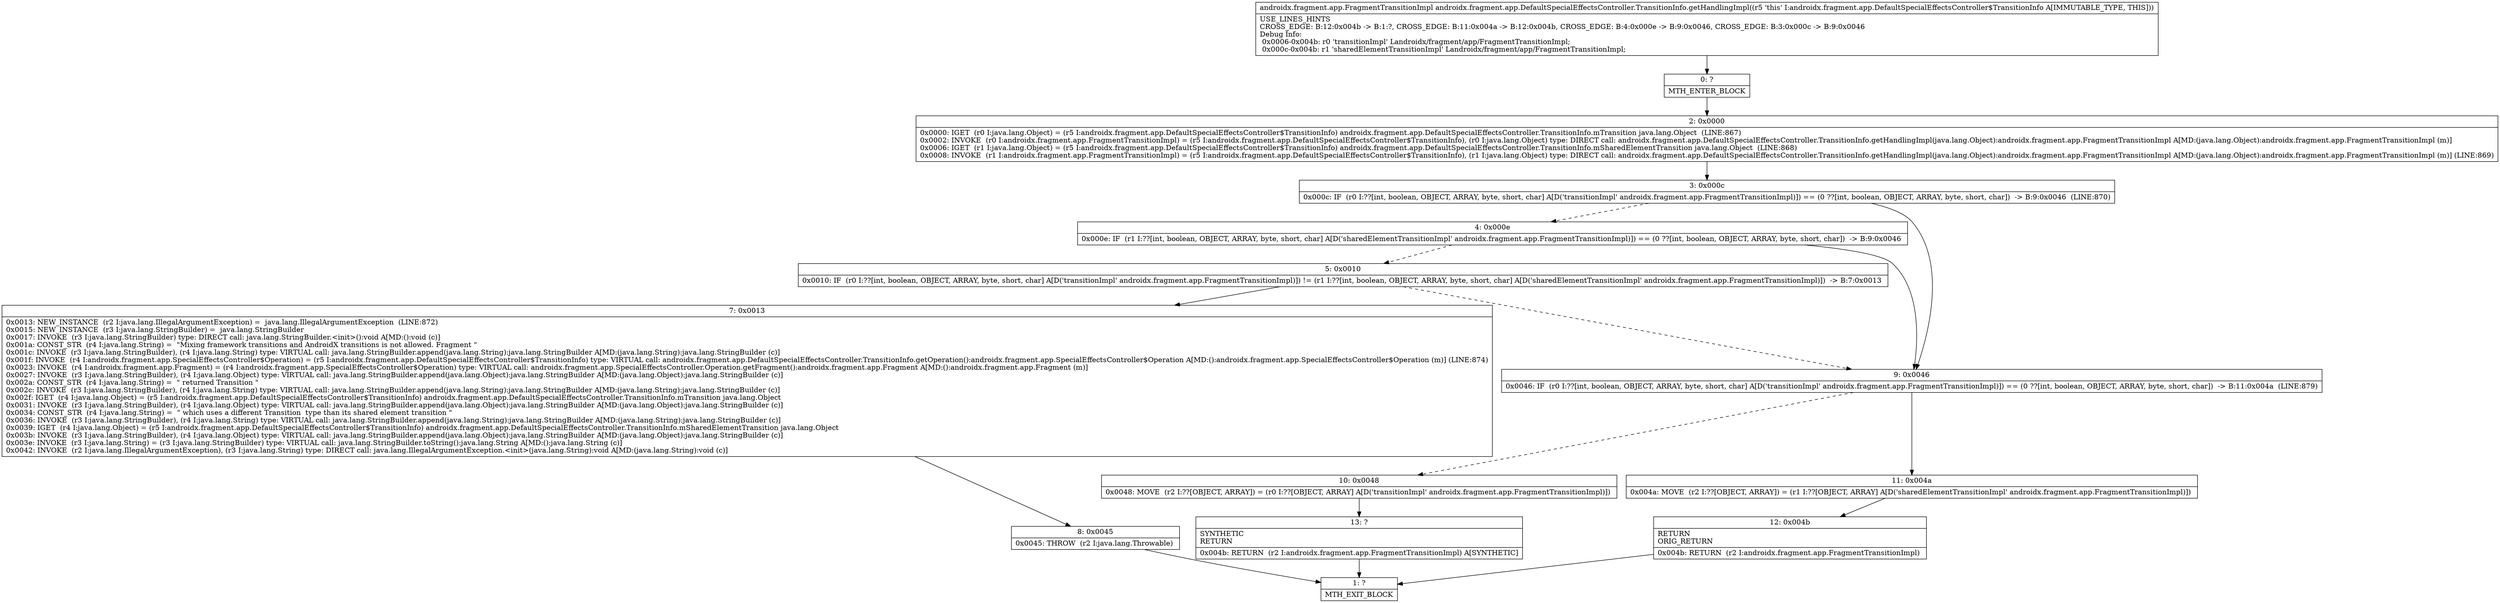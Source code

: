digraph "CFG forandroidx.fragment.app.DefaultSpecialEffectsController.TransitionInfo.getHandlingImpl()Landroidx\/fragment\/app\/FragmentTransitionImpl;" {
Node_0 [shape=record,label="{0\:\ ?|MTH_ENTER_BLOCK\l}"];
Node_2 [shape=record,label="{2\:\ 0x0000|0x0000: IGET  (r0 I:java.lang.Object) = (r5 I:androidx.fragment.app.DefaultSpecialEffectsController$TransitionInfo) androidx.fragment.app.DefaultSpecialEffectsController.TransitionInfo.mTransition java.lang.Object  (LINE:867)\l0x0002: INVOKE  (r0 I:androidx.fragment.app.FragmentTransitionImpl) = (r5 I:androidx.fragment.app.DefaultSpecialEffectsController$TransitionInfo), (r0 I:java.lang.Object) type: DIRECT call: androidx.fragment.app.DefaultSpecialEffectsController.TransitionInfo.getHandlingImpl(java.lang.Object):androidx.fragment.app.FragmentTransitionImpl A[MD:(java.lang.Object):androidx.fragment.app.FragmentTransitionImpl (m)]\l0x0006: IGET  (r1 I:java.lang.Object) = (r5 I:androidx.fragment.app.DefaultSpecialEffectsController$TransitionInfo) androidx.fragment.app.DefaultSpecialEffectsController.TransitionInfo.mSharedElementTransition java.lang.Object  (LINE:868)\l0x0008: INVOKE  (r1 I:androidx.fragment.app.FragmentTransitionImpl) = (r5 I:androidx.fragment.app.DefaultSpecialEffectsController$TransitionInfo), (r1 I:java.lang.Object) type: DIRECT call: androidx.fragment.app.DefaultSpecialEffectsController.TransitionInfo.getHandlingImpl(java.lang.Object):androidx.fragment.app.FragmentTransitionImpl A[MD:(java.lang.Object):androidx.fragment.app.FragmentTransitionImpl (m)] (LINE:869)\l}"];
Node_3 [shape=record,label="{3\:\ 0x000c|0x000c: IF  (r0 I:??[int, boolean, OBJECT, ARRAY, byte, short, char] A[D('transitionImpl' androidx.fragment.app.FragmentTransitionImpl)]) == (0 ??[int, boolean, OBJECT, ARRAY, byte, short, char])  \-\> B:9:0x0046  (LINE:870)\l}"];
Node_4 [shape=record,label="{4\:\ 0x000e|0x000e: IF  (r1 I:??[int, boolean, OBJECT, ARRAY, byte, short, char] A[D('sharedElementTransitionImpl' androidx.fragment.app.FragmentTransitionImpl)]) == (0 ??[int, boolean, OBJECT, ARRAY, byte, short, char])  \-\> B:9:0x0046 \l}"];
Node_5 [shape=record,label="{5\:\ 0x0010|0x0010: IF  (r0 I:??[int, boolean, OBJECT, ARRAY, byte, short, char] A[D('transitionImpl' androidx.fragment.app.FragmentTransitionImpl)]) != (r1 I:??[int, boolean, OBJECT, ARRAY, byte, short, char] A[D('sharedElementTransitionImpl' androidx.fragment.app.FragmentTransitionImpl)])  \-\> B:7:0x0013 \l}"];
Node_7 [shape=record,label="{7\:\ 0x0013|0x0013: NEW_INSTANCE  (r2 I:java.lang.IllegalArgumentException) =  java.lang.IllegalArgumentException  (LINE:872)\l0x0015: NEW_INSTANCE  (r3 I:java.lang.StringBuilder) =  java.lang.StringBuilder \l0x0017: INVOKE  (r3 I:java.lang.StringBuilder) type: DIRECT call: java.lang.StringBuilder.\<init\>():void A[MD:():void (c)]\l0x001a: CONST_STR  (r4 I:java.lang.String) =  \"Mixing framework transitions and AndroidX transitions is not allowed. Fragment \" \l0x001c: INVOKE  (r3 I:java.lang.StringBuilder), (r4 I:java.lang.String) type: VIRTUAL call: java.lang.StringBuilder.append(java.lang.String):java.lang.StringBuilder A[MD:(java.lang.String):java.lang.StringBuilder (c)]\l0x001f: INVOKE  (r4 I:androidx.fragment.app.SpecialEffectsController$Operation) = (r5 I:androidx.fragment.app.DefaultSpecialEffectsController$TransitionInfo) type: VIRTUAL call: androidx.fragment.app.DefaultSpecialEffectsController.TransitionInfo.getOperation():androidx.fragment.app.SpecialEffectsController$Operation A[MD:():androidx.fragment.app.SpecialEffectsController$Operation (m)] (LINE:874)\l0x0023: INVOKE  (r4 I:androidx.fragment.app.Fragment) = (r4 I:androidx.fragment.app.SpecialEffectsController$Operation) type: VIRTUAL call: androidx.fragment.app.SpecialEffectsController.Operation.getFragment():androidx.fragment.app.Fragment A[MD:():androidx.fragment.app.Fragment (m)]\l0x0027: INVOKE  (r3 I:java.lang.StringBuilder), (r4 I:java.lang.Object) type: VIRTUAL call: java.lang.StringBuilder.append(java.lang.Object):java.lang.StringBuilder A[MD:(java.lang.Object):java.lang.StringBuilder (c)]\l0x002a: CONST_STR  (r4 I:java.lang.String) =  \" returned Transition \" \l0x002c: INVOKE  (r3 I:java.lang.StringBuilder), (r4 I:java.lang.String) type: VIRTUAL call: java.lang.StringBuilder.append(java.lang.String):java.lang.StringBuilder A[MD:(java.lang.String):java.lang.StringBuilder (c)]\l0x002f: IGET  (r4 I:java.lang.Object) = (r5 I:androidx.fragment.app.DefaultSpecialEffectsController$TransitionInfo) androidx.fragment.app.DefaultSpecialEffectsController.TransitionInfo.mTransition java.lang.Object \l0x0031: INVOKE  (r3 I:java.lang.StringBuilder), (r4 I:java.lang.Object) type: VIRTUAL call: java.lang.StringBuilder.append(java.lang.Object):java.lang.StringBuilder A[MD:(java.lang.Object):java.lang.StringBuilder (c)]\l0x0034: CONST_STR  (r4 I:java.lang.String) =  \" which uses a different Transition  type than its shared element transition \" \l0x0036: INVOKE  (r3 I:java.lang.StringBuilder), (r4 I:java.lang.String) type: VIRTUAL call: java.lang.StringBuilder.append(java.lang.String):java.lang.StringBuilder A[MD:(java.lang.String):java.lang.StringBuilder (c)]\l0x0039: IGET  (r4 I:java.lang.Object) = (r5 I:androidx.fragment.app.DefaultSpecialEffectsController$TransitionInfo) androidx.fragment.app.DefaultSpecialEffectsController.TransitionInfo.mSharedElementTransition java.lang.Object \l0x003b: INVOKE  (r3 I:java.lang.StringBuilder), (r4 I:java.lang.Object) type: VIRTUAL call: java.lang.StringBuilder.append(java.lang.Object):java.lang.StringBuilder A[MD:(java.lang.Object):java.lang.StringBuilder (c)]\l0x003e: INVOKE  (r3 I:java.lang.String) = (r3 I:java.lang.StringBuilder) type: VIRTUAL call: java.lang.StringBuilder.toString():java.lang.String A[MD:():java.lang.String (c)]\l0x0042: INVOKE  (r2 I:java.lang.IllegalArgumentException), (r3 I:java.lang.String) type: DIRECT call: java.lang.IllegalArgumentException.\<init\>(java.lang.String):void A[MD:(java.lang.String):void (c)]\l}"];
Node_8 [shape=record,label="{8\:\ 0x0045|0x0045: THROW  (r2 I:java.lang.Throwable) \l}"];
Node_1 [shape=record,label="{1\:\ ?|MTH_EXIT_BLOCK\l}"];
Node_9 [shape=record,label="{9\:\ 0x0046|0x0046: IF  (r0 I:??[int, boolean, OBJECT, ARRAY, byte, short, char] A[D('transitionImpl' androidx.fragment.app.FragmentTransitionImpl)]) == (0 ??[int, boolean, OBJECT, ARRAY, byte, short, char])  \-\> B:11:0x004a  (LINE:879)\l}"];
Node_10 [shape=record,label="{10\:\ 0x0048|0x0048: MOVE  (r2 I:??[OBJECT, ARRAY]) = (r0 I:??[OBJECT, ARRAY] A[D('transitionImpl' androidx.fragment.app.FragmentTransitionImpl)]) \l}"];
Node_13 [shape=record,label="{13\:\ ?|SYNTHETIC\lRETURN\l|0x004b: RETURN  (r2 I:androidx.fragment.app.FragmentTransitionImpl) A[SYNTHETIC]\l}"];
Node_11 [shape=record,label="{11\:\ 0x004a|0x004a: MOVE  (r2 I:??[OBJECT, ARRAY]) = (r1 I:??[OBJECT, ARRAY] A[D('sharedElementTransitionImpl' androidx.fragment.app.FragmentTransitionImpl)]) \l}"];
Node_12 [shape=record,label="{12\:\ 0x004b|RETURN\lORIG_RETURN\l|0x004b: RETURN  (r2 I:androidx.fragment.app.FragmentTransitionImpl) \l}"];
MethodNode[shape=record,label="{androidx.fragment.app.FragmentTransitionImpl androidx.fragment.app.DefaultSpecialEffectsController.TransitionInfo.getHandlingImpl((r5 'this' I:androidx.fragment.app.DefaultSpecialEffectsController$TransitionInfo A[IMMUTABLE_TYPE, THIS]))  | USE_LINES_HINTS\lCROSS_EDGE: B:12:0x004b \-\> B:1:?, CROSS_EDGE: B:11:0x004a \-\> B:12:0x004b, CROSS_EDGE: B:4:0x000e \-\> B:9:0x0046, CROSS_EDGE: B:3:0x000c \-\> B:9:0x0046\lDebug Info:\l  0x0006\-0x004b: r0 'transitionImpl' Landroidx\/fragment\/app\/FragmentTransitionImpl;\l  0x000c\-0x004b: r1 'sharedElementTransitionImpl' Landroidx\/fragment\/app\/FragmentTransitionImpl;\l}"];
MethodNode -> Node_0;Node_0 -> Node_2;
Node_2 -> Node_3;
Node_3 -> Node_4[style=dashed];
Node_3 -> Node_9;
Node_4 -> Node_5[style=dashed];
Node_4 -> Node_9;
Node_5 -> Node_7;
Node_5 -> Node_9[style=dashed];
Node_7 -> Node_8;
Node_8 -> Node_1;
Node_9 -> Node_10[style=dashed];
Node_9 -> Node_11;
Node_10 -> Node_13;
Node_13 -> Node_1;
Node_11 -> Node_12;
Node_12 -> Node_1;
}

